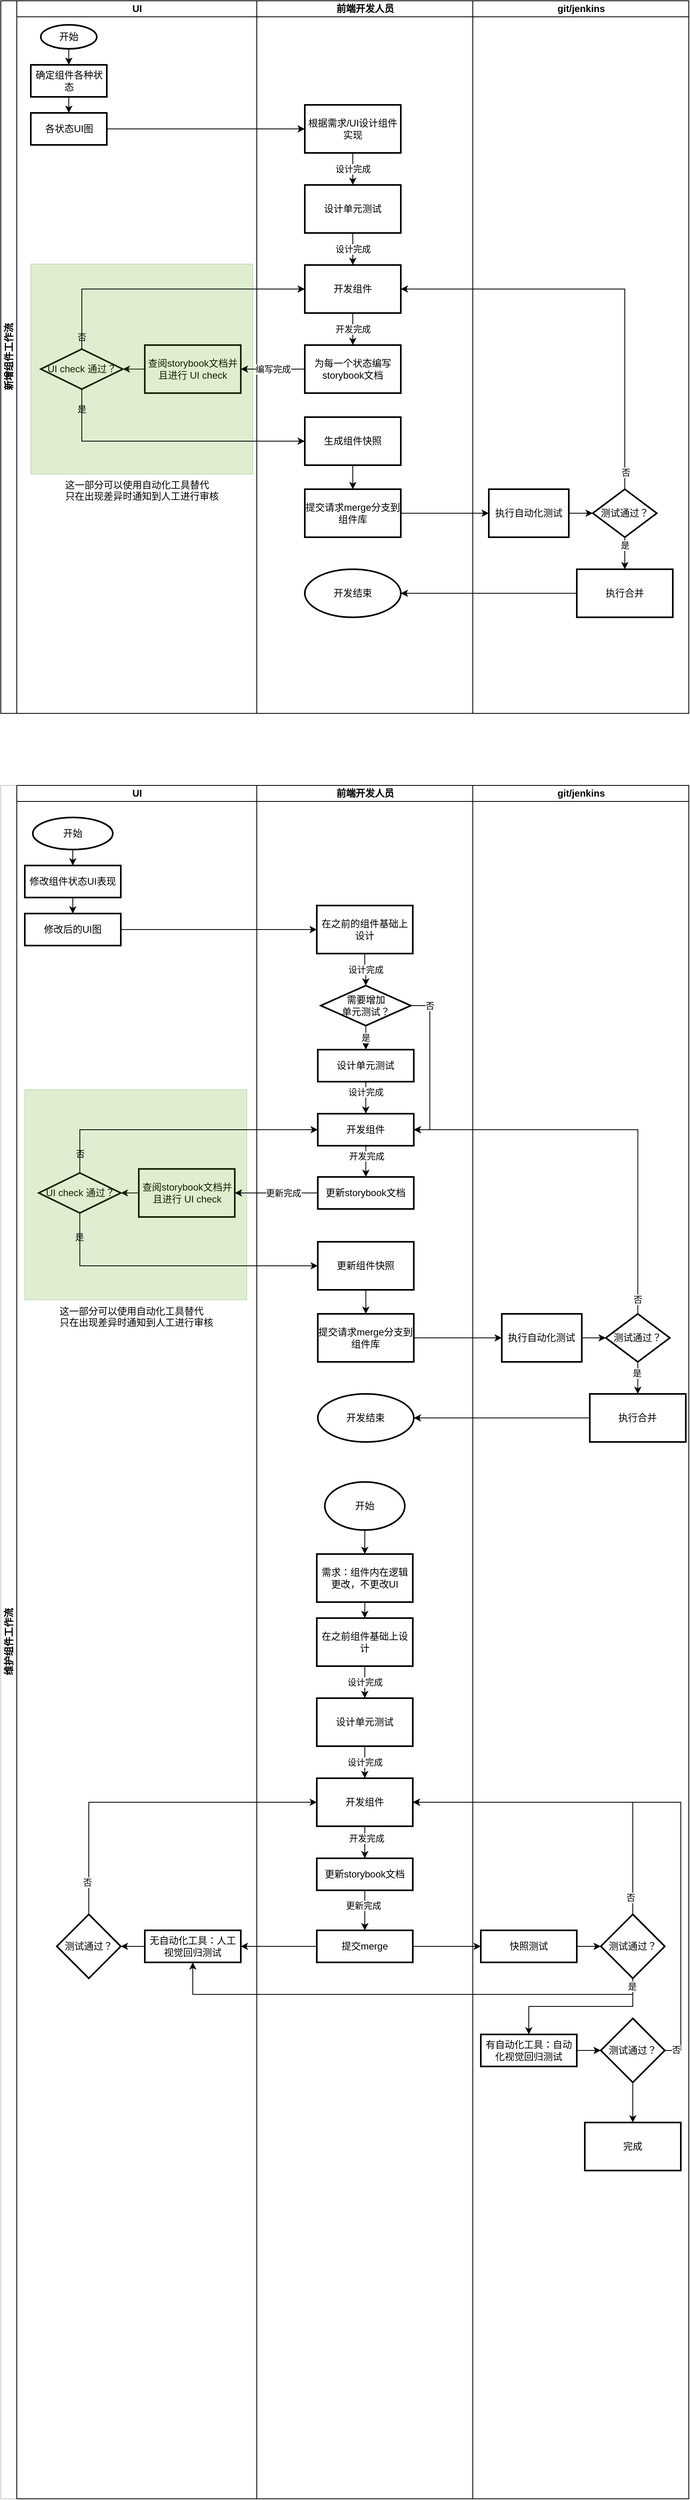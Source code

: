 <mxfile version="14.6.13" type="github">
  <diagram id="woz8dMOTYJz0N2fzD2KW" name="第 1 页">
    <mxGraphModel dx="946" dy="687" grid="1" gridSize="10" guides="1" tooltips="1" connect="1" arrows="1" fold="1" page="1" pageScale="1" pageWidth="827" pageHeight="1169" math="0" shadow="0">
      <root>
        <mxCell id="0" />
        <mxCell id="1" parent="0" />
        <mxCell id="6O_vJJvQQB8HP3GHxdnw-1" value="新增组件工作流" style="swimlane;html=1;childLayout=stackLayout;resizeParent=1;resizeParentMax=0;startSize=20;horizontal=0;horizontalStack=1;movable=0;resizable=0;rotatable=0;deletable=0;editable=0;connectable=0;" parent="1" vertex="1">
          <mxGeometry x="40" y="50" width="860" height="890" as="geometry" />
        </mxCell>
        <mxCell id="6O_vJJvQQB8HP3GHxdnw-3" value="UI" style="swimlane;html=1;startSize=20;movable=0;resizable=0;rotatable=0;deletable=0;editable=0;connectable=0;" parent="6O_vJJvQQB8HP3GHxdnw-1" vertex="1">
          <mxGeometry x="20" width="300" height="890" as="geometry" />
        </mxCell>
        <mxCell id="6O_vJJvQQB8HP3GHxdnw-7" value="开始" style="strokeWidth=2;html=1;shape=mxgraph.flowchart.start_1;whiteSpace=wrap;movable=0;resizable=0;rotatable=0;deletable=0;editable=0;connectable=0;" parent="6O_vJJvQQB8HP3GHxdnw-3" vertex="1">
          <mxGeometry x="30" y="30" width="70" height="30" as="geometry" />
        </mxCell>
        <mxCell id="6O_vJJvQQB8HP3GHxdnw-8" value="确定组件各种状态" style="whiteSpace=wrap;html=1;strokeWidth=2;movable=0;resizable=0;rotatable=0;deletable=0;editable=0;connectable=0;" parent="6O_vJJvQQB8HP3GHxdnw-3" vertex="1">
          <mxGeometry x="17.5" y="80" width="95" height="40" as="geometry" />
        </mxCell>
        <mxCell id="6O_vJJvQQB8HP3GHxdnw-9" value="" style="edgeStyle=orthogonalEdgeStyle;rounded=0;orthogonalLoop=1;jettySize=auto;html=1;movable=0;resizable=0;rotatable=0;deletable=0;editable=0;connectable=0;" parent="6O_vJJvQQB8HP3GHxdnw-3" source="6O_vJJvQQB8HP3GHxdnw-7" target="6O_vJJvQQB8HP3GHxdnw-8" edge="1">
          <mxGeometry relative="1" as="geometry" />
        </mxCell>
        <mxCell id="6O_vJJvQQB8HP3GHxdnw-10" value="各状态UI图" style="whiteSpace=wrap;html=1;strokeWidth=2;movable=0;resizable=0;rotatable=0;deletable=0;editable=0;connectable=0;" parent="6O_vJJvQQB8HP3GHxdnw-3" vertex="1">
          <mxGeometry x="17.5" y="140" width="95" height="40" as="geometry" />
        </mxCell>
        <mxCell id="6O_vJJvQQB8HP3GHxdnw-11" value="" style="edgeStyle=orthogonalEdgeStyle;rounded=0;orthogonalLoop=1;jettySize=auto;html=1;movable=0;resizable=0;rotatable=0;deletable=0;editable=0;connectable=0;" parent="6O_vJJvQQB8HP3GHxdnw-3" source="6O_vJJvQQB8HP3GHxdnw-8" target="6O_vJJvQQB8HP3GHxdnw-10" edge="1">
          <mxGeometry relative="1" as="geometry" />
        </mxCell>
        <mxCell id="6O_vJJvQQB8HP3GHxdnw-22" value="查阅storybook文档并且进行 UI check" style="whiteSpace=wrap;html=1;strokeWidth=2;movable=0;resizable=0;rotatable=0;deletable=0;editable=0;connectable=0;" parent="6O_vJJvQQB8HP3GHxdnw-3" vertex="1">
          <mxGeometry x="160" y="430" width="120" height="60" as="geometry" />
        </mxCell>
        <mxCell id="6O_vJJvQQB8HP3GHxdnw-26" value="UI check 通过？" style="rhombus;whiteSpace=wrap;html=1;strokeWidth=2;movable=0;resizable=0;rotatable=0;deletable=0;editable=0;connectable=0;" parent="6O_vJJvQQB8HP3GHxdnw-3" vertex="1">
          <mxGeometry x="30" y="435" width="102.5" height="50" as="geometry" />
        </mxCell>
        <mxCell id="6O_vJJvQQB8HP3GHxdnw-27" value="" style="edgeStyle=orthogonalEdgeStyle;rounded=0;orthogonalLoop=1;jettySize=auto;html=1;movable=0;resizable=0;rotatable=0;deletable=0;editable=0;connectable=0;" parent="6O_vJJvQQB8HP3GHxdnw-3" source="6O_vJJvQQB8HP3GHxdnw-22" target="6O_vJJvQQB8HP3GHxdnw-26" edge="1">
          <mxGeometry relative="1" as="geometry" />
        </mxCell>
        <mxCell id="6O_vJJvQQB8HP3GHxdnw-57" value="&lt;div style=&quot;text-align: left&quot;&gt;&lt;span style=&quot;color: rgb(0 , 0 , 0)&quot;&gt;这一部分可以使用自动化工具替代&lt;/span&gt;&lt;/div&gt;&lt;font color=&quot;#000000&quot;&gt;&lt;div style=&quot;text-align: left&quot;&gt;&lt;span&gt;只在出现差异时通知到人工进行审核&lt;/span&gt;&lt;/div&gt;&lt;/font&gt;" style="verticalLabelPosition=bottom;verticalAlign=top;html=1;shape=mxgraph.basic.rect;fillColor2=none;strokeWidth=1;size=20;indent=5;strokeColor=#2D7600;fontColor=#ffffff;fillColor=#60a917;opacity=20;movable=0;resizable=0;rotatable=0;deletable=0;editable=0;connectable=0;" parent="6O_vJJvQQB8HP3GHxdnw-3" vertex="1">
          <mxGeometry x="17.5" y="328.75" width="277.5" height="262.5" as="geometry" />
        </mxCell>
        <mxCell id="6O_vJJvQQB8HP3GHxdnw-6" value="前端开发人员" style="swimlane;html=1;startSize=20;movable=0;resizable=0;rotatable=0;deletable=0;editable=0;connectable=0;" parent="6O_vJJvQQB8HP3GHxdnw-1" vertex="1">
          <mxGeometry x="320" width="270" height="890" as="geometry" />
        </mxCell>
        <mxCell id="6O_vJJvQQB8HP3GHxdnw-12" value="根据需求/UI设计组件实现" style="whiteSpace=wrap;html=1;strokeWidth=2;movable=0;resizable=0;rotatable=0;deletable=0;editable=0;connectable=0;" parent="6O_vJJvQQB8HP3GHxdnw-6" vertex="1">
          <mxGeometry x="60" y="130" width="120" height="60" as="geometry" />
        </mxCell>
        <mxCell id="6O_vJJvQQB8HP3GHxdnw-14" value="设计单元测试" style="whiteSpace=wrap;html=1;strokeWidth=2;movable=0;resizable=0;rotatable=0;deletable=0;editable=0;connectable=0;" parent="6O_vJJvQQB8HP3GHxdnw-6" vertex="1">
          <mxGeometry x="60" y="230" width="120" height="60" as="geometry" />
        </mxCell>
        <mxCell id="6O_vJJvQQB8HP3GHxdnw-15" value="设计完成" style="edgeStyle=orthogonalEdgeStyle;rounded=0;orthogonalLoop=1;jettySize=auto;html=1;movable=0;resizable=0;rotatable=0;deletable=0;editable=0;connectable=0;" parent="6O_vJJvQQB8HP3GHxdnw-6" source="6O_vJJvQQB8HP3GHxdnw-12" target="6O_vJJvQQB8HP3GHxdnw-14" edge="1">
          <mxGeometry relative="1" as="geometry" />
        </mxCell>
        <mxCell id="6O_vJJvQQB8HP3GHxdnw-16" value="开发组件" style="whiteSpace=wrap;html=1;strokeWidth=2;movable=0;resizable=0;rotatable=0;deletable=0;editable=0;connectable=0;" parent="6O_vJJvQQB8HP3GHxdnw-6" vertex="1">
          <mxGeometry x="60" y="330" width="120" height="60" as="geometry" />
        </mxCell>
        <mxCell id="6O_vJJvQQB8HP3GHxdnw-17" value="设计完成" style="edgeStyle=orthogonalEdgeStyle;rounded=0;orthogonalLoop=1;jettySize=auto;html=1;movable=0;resizable=0;rotatable=0;deletable=0;editable=0;connectable=0;" parent="6O_vJJvQQB8HP3GHxdnw-6" source="6O_vJJvQQB8HP3GHxdnw-14" target="6O_vJJvQQB8HP3GHxdnw-16" edge="1">
          <mxGeometry relative="1" as="geometry" />
        </mxCell>
        <mxCell id="6O_vJJvQQB8HP3GHxdnw-18" value="为每一个状态编写storybook文档" style="whiteSpace=wrap;html=1;strokeWidth=2;movable=0;resizable=0;rotatable=0;deletable=0;editable=0;connectable=0;" parent="6O_vJJvQQB8HP3GHxdnw-6" vertex="1">
          <mxGeometry x="60" y="430" width="120" height="60" as="geometry" />
        </mxCell>
        <mxCell id="6O_vJJvQQB8HP3GHxdnw-19" value="开发完成" style="edgeStyle=orthogonalEdgeStyle;rounded=0;orthogonalLoop=1;jettySize=auto;html=1;movable=0;resizable=0;rotatable=0;deletable=0;editable=0;connectable=0;" parent="6O_vJJvQQB8HP3GHxdnw-6" source="6O_vJJvQQB8HP3GHxdnw-16" target="6O_vJJvQQB8HP3GHxdnw-18" edge="1">
          <mxGeometry relative="1" as="geometry" />
        </mxCell>
        <mxCell id="6O_vJJvQQB8HP3GHxdnw-30" value="生成组件快照" style="whiteSpace=wrap;html=1;strokeWidth=2;movable=0;resizable=0;rotatable=0;deletable=0;editable=0;connectable=0;" parent="6O_vJJvQQB8HP3GHxdnw-6" vertex="1">
          <mxGeometry x="60" y="520" width="120" height="60" as="geometry" />
        </mxCell>
        <mxCell id="6O_vJJvQQB8HP3GHxdnw-33" value="提交请求merge分支到组件库" style="whiteSpace=wrap;html=1;strokeWidth=2;movable=0;resizable=0;rotatable=0;deletable=0;editable=0;connectable=0;" parent="6O_vJJvQQB8HP3GHxdnw-6" vertex="1">
          <mxGeometry x="60" y="610" width="120" height="60" as="geometry" />
        </mxCell>
        <mxCell id="6O_vJJvQQB8HP3GHxdnw-34" value="" style="edgeStyle=orthogonalEdgeStyle;rounded=0;orthogonalLoop=1;jettySize=auto;html=1;movable=0;resizable=0;rotatable=0;deletable=0;editable=0;connectable=0;" parent="6O_vJJvQQB8HP3GHxdnw-6" source="6O_vJJvQQB8HP3GHxdnw-30" target="6O_vJJvQQB8HP3GHxdnw-33" edge="1">
          <mxGeometry relative="1" as="geometry" />
        </mxCell>
        <mxCell id="6O_vJJvQQB8HP3GHxdnw-54" value="开发结束" style="ellipse;whiteSpace=wrap;html=1;strokeWidth=2;movable=0;resizable=0;rotatable=0;deletable=0;editable=0;connectable=0;" parent="6O_vJJvQQB8HP3GHxdnw-6" vertex="1">
          <mxGeometry x="60" y="710" width="120" height="60" as="geometry" />
        </mxCell>
        <mxCell id="6O_vJJvQQB8HP3GHxdnw-35" value="git/jenkins" style="swimlane;html=1;startSize=20;movable=0;resizable=0;rotatable=0;deletable=0;editable=0;connectable=0;" parent="6O_vJJvQQB8HP3GHxdnw-1" vertex="1">
          <mxGeometry x="590" width="270" height="890" as="geometry" />
        </mxCell>
        <mxCell id="6O_vJJvQQB8HP3GHxdnw-46" value="执行自动化测试" style="whiteSpace=wrap;html=1;strokeWidth=2;movable=0;resizable=0;rotatable=0;deletable=0;editable=0;connectable=0;" parent="6O_vJJvQQB8HP3GHxdnw-35" vertex="1">
          <mxGeometry x="20" y="610" width="100" height="60" as="geometry" />
        </mxCell>
        <mxCell id="6O_vJJvQQB8HP3GHxdnw-48" value="测试通过？" style="rhombus;whiteSpace=wrap;html=1;strokeWidth=2;movable=0;resizable=0;rotatable=0;deletable=0;editable=0;connectable=0;" parent="6O_vJJvQQB8HP3GHxdnw-35" vertex="1">
          <mxGeometry x="150" y="610" width="80" height="60" as="geometry" />
        </mxCell>
        <mxCell id="6O_vJJvQQB8HP3GHxdnw-49" value="" style="edgeStyle=orthogonalEdgeStyle;rounded=0;orthogonalLoop=1;jettySize=auto;html=1;movable=0;resizable=0;rotatable=0;deletable=0;editable=0;connectable=0;" parent="6O_vJJvQQB8HP3GHxdnw-35" source="6O_vJJvQQB8HP3GHxdnw-46" target="6O_vJJvQQB8HP3GHxdnw-48" edge="1">
          <mxGeometry relative="1" as="geometry" />
        </mxCell>
        <mxCell id="6O_vJJvQQB8HP3GHxdnw-52" value="执行合并" style="whiteSpace=wrap;html=1;strokeWidth=2;movable=0;resizable=0;rotatable=0;deletable=0;editable=0;connectable=0;" parent="6O_vJJvQQB8HP3GHxdnw-35" vertex="1">
          <mxGeometry x="130" y="710" width="120" height="60" as="geometry" />
        </mxCell>
        <mxCell id="6O_vJJvQQB8HP3GHxdnw-53" value="是" style="edgeStyle=orthogonalEdgeStyle;rounded=0;orthogonalLoop=1;jettySize=auto;html=1;movable=0;resizable=0;rotatable=0;deletable=0;editable=0;connectable=0;" parent="6O_vJJvQQB8HP3GHxdnw-35" source="6O_vJJvQQB8HP3GHxdnw-48" target="6O_vJJvQQB8HP3GHxdnw-52" edge="1">
          <mxGeometry x="-0.5" relative="1" as="geometry">
            <mxPoint as="offset" />
          </mxGeometry>
        </mxCell>
        <mxCell id="6O_vJJvQQB8HP3GHxdnw-13" value="" style="edgeStyle=orthogonalEdgeStyle;rounded=0;orthogonalLoop=1;jettySize=auto;html=1;movable=0;resizable=0;rotatable=0;deletable=0;editable=0;connectable=0;" parent="6O_vJJvQQB8HP3GHxdnw-1" source="6O_vJJvQQB8HP3GHxdnw-10" target="6O_vJJvQQB8HP3GHxdnw-12" edge="1">
          <mxGeometry relative="1" as="geometry" />
        </mxCell>
        <mxCell id="6O_vJJvQQB8HP3GHxdnw-23" value="编写完成" style="edgeStyle=orthogonalEdgeStyle;rounded=0;orthogonalLoop=1;jettySize=auto;html=1;movable=0;resizable=0;rotatable=0;deletable=0;editable=0;connectable=0;" parent="6O_vJJvQQB8HP3GHxdnw-1" source="6O_vJJvQQB8HP3GHxdnw-18" target="6O_vJJvQQB8HP3GHxdnw-22" edge="1">
          <mxGeometry relative="1" as="geometry" />
        </mxCell>
        <mxCell id="6O_vJJvQQB8HP3GHxdnw-28" value="否" style="edgeStyle=orthogonalEdgeStyle;rounded=0;orthogonalLoop=1;jettySize=auto;html=1;exitX=0.5;exitY=0;exitDx=0;exitDy=0;entryX=0;entryY=0.5;entryDx=0;entryDy=0;movable=0;resizable=0;rotatable=0;deletable=0;editable=0;connectable=0;labelBackgroundColor=none;" parent="6O_vJJvQQB8HP3GHxdnw-1" source="6O_vJJvQQB8HP3GHxdnw-26" target="6O_vJJvQQB8HP3GHxdnw-16" edge="1">
          <mxGeometry x="-0.915" relative="1" as="geometry">
            <mxPoint as="offset" />
          </mxGeometry>
        </mxCell>
        <mxCell id="6O_vJJvQQB8HP3GHxdnw-31" value="是" style="edgeStyle=orthogonalEdgeStyle;rounded=0;orthogonalLoop=1;jettySize=auto;html=1;entryX=0;entryY=0.5;entryDx=0;entryDy=0;movable=0;resizable=0;rotatable=0;deletable=0;editable=0;connectable=0;labelBackgroundColor=none;" parent="6O_vJJvQQB8HP3GHxdnw-1" source="6O_vJJvQQB8HP3GHxdnw-26" target="6O_vJJvQQB8HP3GHxdnw-30" edge="1">
          <mxGeometry x="-0.854" relative="1" as="geometry">
            <Array as="points">
              <mxPoint x="101" y="550" />
            </Array>
            <mxPoint as="offset" />
          </mxGeometry>
        </mxCell>
        <mxCell id="6O_vJJvQQB8HP3GHxdnw-47" value="" style="edgeStyle=orthogonalEdgeStyle;rounded=0;orthogonalLoop=1;jettySize=auto;html=1;movable=0;resizable=0;rotatable=0;deletable=0;editable=0;connectable=0;" parent="6O_vJJvQQB8HP3GHxdnw-1" source="6O_vJJvQQB8HP3GHxdnw-33" target="6O_vJJvQQB8HP3GHxdnw-46" edge="1">
          <mxGeometry relative="1" as="geometry" />
        </mxCell>
        <mxCell id="6O_vJJvQQB8HP3GHxdnw-50" style="edgeStyle=orthogonalEdgeStyle;rounded=0;orthogonalLoop=1;jettySize=auto;html=1;exitX=0.5;exitY=0;exitDx=0;exitDy=0;entryX=1;entryY=0.5;entryDx=0;entryDy=0;movable=0;resizable=0;rotatable=0;deletable=0;editable=0;connectable=0;" parent="6O_vJJvQQB8HP3GHxdnw-1" source="6O_vJJvQQB8HP3GHxdnw-48" target="6O_vJJvQQB8HP3GHxdnw-16" edge="1">
          <mxGeometry relative="1" as="geometry" />
        </mxCell>
        <mxCell id="RFMTxl0FSyGNoTt_sHQ5-92" value="否" style="edgeLabel;html=1;align=center;verticalAlign=middle;resizable=0;points=[];movable=0;rotatable=0;deletable=0;editable=0;connectable=0;" vertex="1" connectable="0" parent="6O_vJJvQQB8HP3GHxdnw-50">
          <mxGeometry x="-0.921" y="-1" relative="1" as="geometry">
            <mxPoint as="offset" />
          </mxGeometry>
        </mxCell>
        <mxCell id="6O_vJJvQQB8HP3GHxdnw-55" value="" style="edgeStyle=orthogonalEdgeStyle;rounded=0;orthogonalLoop=1;jettySize=auto;html=1;movable=0;resizable=0;rotatable=0;deletable=0;editable=0;connectable=0;" parent="6O_vJJvQQB8HP3GHxdnw-1" source="6O_vJJvQQB8HP3GHxdnw-52" target="6O_vJJvQQB8HP3GHxdnw-54" edge="1">
          <mxGeometry relative="1" as="geometry" />
        </mxCell>
        <mxCell id="RFMTxl0FSyGNoTt_sHQ5-1" value="维护组件工作流" style="swimlane;html=1;childLayout=stackLayout;resizeParent=1;resizeParentMax=0;startSize=20;horizontal=0;horizontalStack=1;fillColor=#ffffff;gradientColor=none;opacity=20;" vertex="1" parent="1">
          <mxGeometry x="40" y="1030" width="860" height="2140" as="geometry" />
        </mxCell>
        <mxCell id="RFMTxl0FSyGNoTt_sHQ5-142" style="edgeStyle=orthogonalEdgeStyle;rounded=0;orthogonalLoop=1;jettySize=auto;html=1;exitX=0.5;exitY=1;exitDx=0;exitDy=0;entryX=0.5;entryY=1;entryDx=0;entryDy=0;labelBackgroundColor=#ffffff;" edge="1" parent="RFMTxl0FSyGNoTt_sHQ5-1" source="RFMTxl0FSyGNoTt_sHQ5-119" target="RFMTxl0FSyGNoTt_sHQ5-110">
          <mxGeometry relative="1" as="geometry" />
        </mxCell>
        <mxCell id="RFMTxl0FSyGNoTt_sHQ5-2" value="UI" style="swimlane;html=1;startSize=20;" vertex="1" parent="RFMTxl0FSyGNoTt_sHQ5-1">
          <mxGeometry x="20" width="300" height="2140" as="geometry" />
        </mxCell>
        <mxCell id="RFMTxl0FSyGNoTt_sHQ5-5" value="开始" style="strokeWidth=2;html=1;shape=mxgraph.flowchart.start_1;whiteSpace=wrap;fillColor=#ffffff;gradientColor=none;" vertex="1" parent="RFMTxl0FSyGNoTt_sHQ5-2">
          <mxGeometry x="20" y="40" width="100" height="40" as="geometry" />
        </mxCell>
        <mxCell id="RFMTxl0FSyGNoTt_sHQ5-6" value="修改组件状态UI表现" style="whiteSpace=wrap;html=1;strokeWidth=2;" vertex="1" parent="RFMTxl0FSyGNoTt_sHQ5-2">
          <mxGeometry x="10" y="100" width="120" height="40" as="geometry" />
        </mxCell>
        <mxCell id="RFMTxl0FSyGNoTt_sHQ5-7" value="" style="edgeStyle=orthogonalEdgeStyle;rounded=0;orthogonalLoop=1;jettySize=auto;html=1;" edge="1" parent="RFMTxl0FSyGNoTt_sHQ5-2" source="RFMTxl0FSyGNoTt_sHQ5-5" target="RFMTxl0FSyGNoTt_sHQ5-6">
          <mxGeometry relative="1" as="geometry" />
        </mxCell>
        <mxCell id="RFMTxl0FSyGNoTt_sHQ5-8" value="修改后的UI图" style="whiteSpace=wrap;html=1;strokeWidth=2;" vertex="1" parent="RFMTxl0FSyGNoTt_sHQ5-2">
          <mxGeometry x="10" y="160" width="120" height="40" as="geometry" />
        </mxCell>
        <mxCell id="RFMTxl0FSyGNoTt_sHQ5-9" value="" style="edgeStyle=orthogonalEdgeStyle;rounded=0;orthogonalLoop=1;jettySize=auto;html=1;" edge="1" parent="RFMTxl0FSyGNoTt_sHQ5-2" source="RFMTxl0FSyGNoTt_sHQ5-6" target="RFMTxl0FSyGNoTt_sHQ5-8">
          <mxGeometry relative="1" as="geometry" />
        </mxCell>
        <mxCell id="RFMTxl0FSyGNoTt_sHQ5-63" value="查阅storybook文档并且进行 UI check" style="whiteSpace=wrap;html=1;strokeWidth=2;movable=1;resizable=1;rotatable=1;deletable=1;editable=1;connectable=1;" vertex="1" parent="RFMTxl0FSyGNoTt_sHQ5-2">
          <mxGeometry x="152.5" y="479" width="120" height="60" as="geometry" />
        </mxCell>
        <mxCell id="RFMTxl0FSyGNoTt_sHQ5-64" value="UI check 通过？" style="rhombus;whiteSpace=wrap;html=1;strokeWidth=2;movable=1;resizable=1;rotatable=1;deletable=1;editable=1;connectable=1;" vertex="1" parent="RFMTxl0FSyGNoTt_sHQ5-2">
          <mxGeometry x="27.5" y="484" width="102.5" height="50" as="geometry" />
        </mxCell>
        <mxCell id="RFMTxl0FSyGNoTt_sHQ5-65" value="" style="edgeStyle=orthogonalEdgeStyle;rounded=0;orthogonalLoop=1;jettySize=auto;html=1;movable=1;resizable=1;rotatable=1;deletable=1;editable=1;connectable=1;" edge="1" parent="RFMTxl0FSyGNoTt_sHQ5-2" source="RFMTxl0FSyGNoTt_sHQ5-63" target="RFMTxl0FSyGNoTt_sHQ5-64">
          <mxGeometry relative="1" as="geometry" />
        </mxCell>
        <mxCell id="RFMTxl0FSyGNoTt_sHQ5-66" value="&lt;div style=&quot;text-align: left&quot;&gt;&lt;span style=&quot;color: rgb(0 , 0 , 0)&quot;&gt;这一部分可以使用自动化工具替代&lt;/span&gt;&lt;/div&gt;&lt;font color=&quot;#000000&quot;&gt;&lt;div style=&quot;text-align: left&quot;&gt;&lt;span&gt;只在出现差异时通知到人工进行审核&lt;/span&gt;&lt;/div&gt;&lt;/font&gt;" style="verticalLabelPosition=bottom;verticalAlign=top;html=1;shape=mxgraph.basic.rect;fillColor2=none;strokeWidth=1;size=20;indent=5;strokeColor=#2D7600;fontColor=#ffffff;fillColor=#60a917;opacity=20;movable=1;resizable=1;rotatable=1;deletable=1;editable=1;connectable=1;" vertex="1" parent="RFMTxl0FSyGNoTt_sHQ5-2">
          <mxGeometry x="10" y="380" width="277.5" height="262.5" as="geometry" />
        </mxCell>
        <mxCell id="RFMTxl0FSyGNoTt_sHQ5-110" value="无自动化工具：人工视觉回归测试" style="whiteSpace=wrap;html=1;strokeWidth=2;labelBackgroundColor=#ffffff;" vertex="1" parent="RFMTxl0FSyGNoTt_sHQ5-2">
          <mxGeometry x="160" y="1430" width="120" height="40" as="geometry" />
        </mxCell>
        <mxCell id="RFMTxl0FSyGNoTt_sHQ5-114" value="测试通过？" style="rhombus;whiteSpace=wrap;html=1;strokeWidth=2;labelBackgroundColor=#ffffff;" vertex="1" parent="RFMTxl0FSyGNoTt_sHQ5-2">
          <mxGeometry x="50" y="1410" width="80" height="80" as="geometry" />
        </mxCell>
        <mxCell id="RFMTxl0FSyGNoTt_sHQ5-115" value="" style="edgeStyle=orthogonalEdgeStyle;rounded=0;orthogonalLoop=1;jettySize=auto;html=1;labelBackgroundColor=#ffffff;" edge="1" parent="RFMTxl0FSyGNoTt_sHQ5-2" source="RFMTxl0FSyGNoTt_sHQ5-110" target="RFMTxl0FSyGNoTt_sHQ5-114">
          <mxGeometry relative="1" as="geometry" />
        </mxCell>
        <mxCell id="RFMTxl0FSyGNoTt_sHQ5-3" value="前端开发人员" style="swimlane;html=1;startSize=20;" vertex="1" parent="RFMTxl0FSyGNoTt_sHQ5-1">
          <mxGeometry x="320" width="270" height="2140" as="geometry" />
        </mxCell>
        <mxCell id="RFMTxl0FSyGNoTt_sHQ5-10" value="在之前的组件基础上设计" style="whiteSpace=wrap;html=1;strokeWidth=2;" vertex="1" parent="RFMTxl0FSyGNoTt_sHQ5-3">
          <mxGeometry x="75" y="150" width="120" height="60" as="geometry" />
        </mxCell>
        <mxCell id="RFMTxl0FSyGNoTt_sHQ5-21" value="否" style="edgeStyle=orthogonalEdgeStyle;rounded=0;orthogonalLoop=1;jettySize=auto;html=1;exitX=1;exitY=0.5;exitDx=0;exitDy=0;entryX=1;entryY=0.5;entryDx=0;entryDy=0;" edge="1" parent="RFMTxl0FSyGNoTt_sHQ5-3" source="RFMTxl0FSyGNoTt_sHQ5-14" target="RFMTxl0FSyGNoTt_sHQ5-18">
          <mxGeometry x="-0.761" relative="1" as="geometry">
            <mxPoint as="offset" />
          </mxGeometry>
        </mxCell>
        <mxCell id="RFMTxl0FSyGNoTt_sHQ5-14" value="需要增加&lt;br&gt;单元测试？" style="rhombus;whiteSpace=wrap;html=1;strokeWidth=2;" vertex="1" parent="RFMTxl0FSyGNoTt_sHQ5-3">
          <mxGeometry x="80" y="250" width="112.5" height="50" as="geometry" />
        </mxCell>
        <mxCell id="RFMTxl0FSyGNoTt_sHQ5-15" value="设计完成" style="edgeStyle=orthogonalEdgeStyle;rounded=0;orthogonalLoop=1;jettySize=auto;html=1;" edge="1" parent="RFMTxl0FSyGNoTt_sHQ5-3" source="RFMTxl0FSyGNoTt_sHQ5-10" target="RFMTxl0FSyGNoTt_sHQ5-14">
          <mxGeometry relative="1" as="geometry" />
        </mxCell>
        <mxCell id="RFMTxl0FSyGNoTt_sHQ5-18" value="开发组件" style="whiteSpace=wrap;html=1;strokeWidth=2;" vertex="1" parent="RFMTxl0FSyGNoTt_sHQ5-3">
          <mxGeometry x="76.25" y="410" width="120" height="40" as="geometry" />
        </mxCell>
        <mxCell id="RFMTxl0FSyGNoTt_sHQ5-16" value="设计单元测试" style="whiteSpace=wrap;html=1;strokeWidth=2;" vertex="1" parent="RFMTxl0FSyGNoTt_sHQ5-3">
          <mxGeometry x="76.25" y="330" width="120" height="40" as="geometry" />
        </mxCell>
        <mxCell id="RFMTxl0FSyGNoTt_sHQ5-17" value="是" style="edgeStyle=orthogonalEdgeStyle;rounded=0;orthogonalLoop=1;jettySize=auto;html=1;" edge="1" parent="RFMTxl0FSyGNoTt_sHQ5-3" source="RFMTxl0FSyGNoTt_sHQ5-14" target="RFMTxl0FSyGNoTt_sHQ5-16">
          <mxGeometry relative="1" as="geometry" />
        </mxCell>
        <mxCell id="RFMTxl0FSyGNoTt_sHQ5-19" value="" style="edgeStyle=orthogonalEdgeStyle;rounded=0;orthogonalLoop=1;jettySize=auto;html=1;" edge="1" parent="RFMTxl0FSyGNoTt_sHQ5-3" source="RFMTxl0FSyGNoTt_sHQ5-16" target="RFMTxl0FSyGNoTt_sHQ5-18">
          <mxGeometry relative="1" as="geometry" />
        </mxCell>
        <mxCell id="RFMTxl0FSyGNoTt_sHQ5-26" value="设计完成" style="edgeLabel;html=1;align=center;verticalAlign=middle;resizable=0;points=[];" vertex="1" connectable="0" parent="RFMTxl0FSyGNoTt_sHQ5-19">
          <mxGeometry x="-0.35" y="-1" relative="1" as="geometry">
            <mxPoint as="offset" />
          </mxGeometry>
        </mxCell>
        <mxCell id="RFMTxl0FSyGNoTt_sHQ5-24" value="更新storybook文档" style="whiteSpace=wrap;html=1;strokeWidth=2;" vertex="1" parent="RFMTxl0FSyGNoTt_sHQ5-3">
          <mxGeometry x="76.25" y="489" width="120" height="40" as="geometry" />
        </mxCell>
        <mxCell id="RFMTxl0FSyGNoTt_sHQ5-25" value="" style="edgeStyle=orthogonalEdgeStyle;rounded=0;orthogonalLoop=1;jettySize=auto;html=1;" edge="1" parent="RFMTxl0FSyGNoTt_sHQ5-3" source="RFMTxl0FSyGNoTt_sHQ5-18" target="RFMTxl0FSyGNoTt_sHQ5-24">
          <mxGeometry relative="1" as="geometry" />
        </mxCell>
        <mxCell id="RFMTxl0FSyGNoTt_sHQ5-27" value="开发完成" style="edgeLabel;html=1;align=center;verticalAlign=middle;resizable=0;points=[];" vertex="1" connectable="0" parent="RFMTxl0FSyGNoTt_sHQ5-25">
          <mxGeometry x="-0.378" relative="1" as="geometry">
            <mxPoint as="offset" />
          </mxGeometry>
        </mxCell>
        <mxCell id="RFMTxl0FSyGNoTt_sHQ5-74" value="更新组件快照" style="whiteSpace=wrap;html=1;strokeWidth=2;movable=1;resizable=1;rotatable=1;deletable=1;editable=1;connectable=1;" vertex="1" parent="RFMTxl0FSyGNoTt_sHQ5-3">
          <mxGeometry x="76.25" y="570" width="120" height="60" as="geometry" />
        </mxCell>
        <mxCell id="RFMTxl0FSyGNoTt_sHQ5-75" value="提交请求merge分支到组件库" style="whiteSpace=wrap;html=1;strokeWidth=2;movable=1;resizable=1;rotatable=1;deletable=1;editable=1;connectable=1;" vertex="1" parent="RFMTxl0FSyGNoTt_sHQ5-3">
          <mxGeometry x="76.25" y="660" width="120" height="60" as="geometry" />
        </mxCell>
        <mxCell id="RFMTxl0FSyGNoTt_sHQ5-76" value="" style="edgeStyle=orthogonalEdgeStyle;rounded=0;orthogonalLoop=1;jettySize=auto;html=1;movable=1;resizable=1;rotatable=1;deletable=1;editable=1;connectable=1;" edge="1" parent="RFMTxl0FSyGNoTt_sHQ5-3" source="RFMTxl0FSyGNoTt_sHQ5-74" target="RFMTxl0FSyGNoTt_sHQ5-75">
          <mxGeometry relative="1" as="geometry" />
        </mxCell>
        <mxCell id="RFMTxl0FSyGNoTt_sHQ5-77" value="开发结束" style="ellipse;whiteSpace=wrap;html=1;strokeWidth=2;movable=1;resizable=1;rotatable=1;deletable=1;editable=1;connectable=1;" vertex="1" parent="RFMTxl0FSyGNoTt_sHQ5-3">
          <mxGeometry x="76.25" y="760" width="120" height="60" as="geometry" />
        </mxCell>
        <mxCell id="RFMTxl0FSyGNoTt_sHQ5-78" value="执行自动化测试" style="whiteSpace=wrap;html=1;strokeWidth=2;movable=1;resizable=1;rotatable=1;deletable=1;editable=1;connectable=1;" vertex="1" parent="RFMTxl0FSyGNoTt_sHQ5-3">
          <mxGeometry x="306.25" y="660" width="100" height="60" as="geometry" />
        </mxCell>
        <mxCell id="RFMTxl0FSyGNoTt_sHQ5-89" style="edgeStyle=orthogonalEdgeStyle;rounded=0;orthogonalLoop=1;jettySize=auto;html=1;exitX=0.5;exitY=0;exitDx=0;exitDy=0;entryX=1;entryY=0.5;entryDx=0;entryDy=0;" edge="1" parent="RFMTxl0FSyGNoTt_sHQ5-3" source="RFMTxl0FSyGNoTt_sHQ5-79" target="RFMTxl0FSyGNoTt_sHQ5-18">
          <mxGeometry relative="1" as="geometry" />
        </mxCell>
        <mxCell id="RFMTxl0FSyGNoTt_sHQ5-90" value="否" style="edgeLabel;html=1;align=center;verticalAlign=middle;resizable=0;points=[];" vertex="1" connectable="0" parent="RFMTxl0FSyGNoTt_sHQ5-89">
          <mxGeometry x="-0.929" y="1" relative="1" as="geometry">
            <mxPoint as="offset" />
          </mxGeometry>
        </mxCell>
        <mxCell id="RFMTxl0FSyGNoTt_sHQ5-79" value="测试通过？" style="rhombus;whiteSpace=wrap;html=1;strokeWidth=2;movable=1;resizable=1;rotatable=1;deletable=1;editable=1;connectable=1;" vertex="1" parent="RFMTxl0FSyGNoTt_sHQ5-3">
          <mxGeometry x="436.25" y="660" width="80" height="60" as="geometry" />
        </mxCell>
        <mxCell id="RFMTxl0FSyGNoTt_sHQ5-80" value="" style="edgeStyle=orthogonalEdgeStyle;rounded=0;orthogonalLoop=1;jettySize=auto;html=1;movable=1;resizable=1;rotatable=1;deletable=1;editable=1;connectable=1;" edge="1" parent="RFMTxl0FSyGNoTt_sHQ5-3" source="RFMTxl0FSyGNoTt_sHQ5-78" target="RFMTxl0FSyGNoTt_sHQ5-79">
          <mxGeometry relative="1" as="geometry" />
        </mxCell>
        <mxCell id="RFMTxl0FSyGNoTt_sHQ5-81" value="执行合并" style="whiteSpace=wrap;html=1;strokeWidth=2;movable=1;resizable=1;rotatable=1;deletable=1;editable=1;connectable=1;" vertex="1" parent="RFMTxl0FSyGNoTt_sHQ5-3">
          <mxGeometry x="416.25" y="760" width="120" height="60" as="geometry" />
        </mxCell>
        <mxCell id="RFMTxl0FSyGNoTt_sHQ5-82" value="" style="edgeStyle=orthogonalEdgeStyle;rounded=0;orthogonalLoop=1;jettySize=auto;html=1;movable=1;resizable=1;rotatable=1;deletable=1;editable=1;connectable=1;" edge="1" parent="RFMTxl0FSyGNoTt_sHQ5-3" source="RFMTxl0FSyGNoTt_sHQ5-79" target="RFMTxl0FSyGNoTt_sHQ5-81">
          <mxGeometry relative="1" as="geometry" />
        </mxCell>
        <mxCell id="RFMTxl0FSyGNoTt_sHQ5-88" value="是" style="edgeLabel;html=1;align=center;verticalAlign=middle;resizable=0;points=[];" vertex="1" connectable="0" parent="RFMTxl0FSyGNoTt_sHQ5-82">
          <mxGeometry x="-0.3" y="-2" relative="1" as="geometry">
            <mxPoint as="offset" />
          </mxGeometry>
        </mxCell>
        <mxCell id="RFMTxl0FSyGNoTt_sHQ5-84" value="" style="edgeStyle=orthogonalEdgeStyle;rounded=0;orthogonalLoop=1;jettySize=auto;html=1;movable=1;resizable=1;rotatable=1;deletable=1;editable=1;connectable=1;" edge="1" parent="RFMTxl0FSyGNoTt_sHQ5-3" source="RFMTxl0FSyGNoTt_sHQ5-75" target="RFMTxl0FSyGNoTt_sHQ5-78">
          <mxGeometry relative="1" as="geometry" />
        </mxCell>
        <mxCell id="RFMTxl0FSyGNoTt_sHQ5-85" value="" style="edgeStyle=orthogonalEdgeStyle;rounded=0;orthogonalLoop=1;jettySize=auto;html=1;movable=1;resizable=1;rotatable=1;deletable=1;editable=1;connectable=1;" edge="1" parent="RFMTxl0FSyGNoTt_sHQ5-3" source="RFMTxl0FSyGNoTt_sHQ5-81" target="RFMTxl0FSyGNoTt_sHQ5-77">
          <mxGeometry relative="1" as="geometry" />
        </mxCell>
        <mxCell id="RFMTxl0FSyGNoTt_sHQ5-98" value="开始" style="strokeWidth=2;html=1;shape=mxgraph.flowchart.start_1;whiteSpace=wrap;labelBackgroundColor=#ffffff;fillColor=#ffffff;gradientColor=none;" vertex="1" parent="RFMTxl0FSyGNoTt_sHQ5-3">
          <mxGeometry x="85" y="870" width="100" height="60" as="geometry" />
        </mxCell>
        <mxCell id="RFMTxl0FSyGNoTt_sHQ5-99" value="需求：组件内在逻辑更改，不更改UI" style="whiteSpace=wrap;html=1;strokeWidth=2;labelBackgroundColor=#ffffff;" vertex="1" parent="RFMTxl0FSyGNoTt_sHQ5-3">
          <mxGeometry x="75" y="960" width="120" height="60" as="geometry" />
        </mxCell>
        <mxCell id="RFMTxl0FSyGNoTt_sHQ5-100" value="" style="edgeStyle=orthogonalEdgeStyle;rounded=0;orthogonalLoop=1;jettySize=auto;html=1;labelBackgroundColor=none;" edge="1" parent="RFMTxl0FSyGNoTt_sHQ5-3" source="RFMTxl0FSyGNoTt_sHQ5-98" target="RFMTxl0FSyGNoTt_sHQ5-99">
          <mxGeometry relative="1" as="geometry" />
        </mxCell>
        <mxCell id="RFMTxl0FSyGNoTt_sHQ5-101" value="在之前组件基础上设计" style="whiteSpace=wrap;html=1;strokeWidth=2;labelBackgroundColor=#ffffff;" vertex="1" parent="RFMTxl0FSyGNoTt_sHQ5-3">
          <mxGeometry x="75" y="1040" width="120" height="60" as="geometry" />
        </mxCell>
        <mxCell id="RFMTxl0FSyGNoTt_sHQ5-102" value="" style="edgeStyle=orthogonalEdgeStyle;rounded=0;orthogonalLoop=1;jettySize=auto;html=1;labelBackgroundColor=none;" edge="1" parent="RFMTxl0FSyGNoTt_sHQ5-3" source="RFMTxl0FSyGNoTt_sHQ5-99" target="RFMTxl0FSyGNoTt_sHQ5-101">
          <mxGeometry relative="1" as="geometry" />
        </mxCell>
        <mxCell id="RFMTxl0FSyGNoTt_sHQ5-103" value="设计单元测试" style="whiteSpace=wrap;html=1;strokeWidth=2;labelBackgroundColor=#ffffff;" vertex="1" parent="RFMTxl0FSyGNoTt_sHQ5-3">
          <mxGeometry x="75" y="1140" width="120" height="60" as="geometry" />
        </mxCell>
        <mxCell id="RFMTxl0FSyGNoTt_sHQ5-104" value="设计完成" style="edgeStyle=orthogonalEdgeStyle;rounded=0;orthogonalLoop=1;jettySize=auto;html=1;labelBackgroundColor=#ffffff;" edge="1" parent="RFMTxl0FSyGNoTt_sHQ5-3" source="RFMTxl0FSyGNoTt_sHQ5-101" target="RFMTxl0FSyGNoTt_sHQ5-103">
          <mxGeometry relative="1" as="geometry" />
        </mxCell>
        <mxCell id="RFMTxl0FSyGNoTt_sHQ5-105" value="开发组件" style="whiteSpace=wrap;html=1;strokeWidth=2;labelBackgroundColor=#ffffff;" vertex="1" parent="RFMTxl0FSyGNoTt_sHQ5-3">
          <mxGeometry x="75" y="1240" width="120" height="60" as="geometry" />
        </mxCell>
        <mxCell id="RFMTxl0FSyGNoTt_sHQ5-106" value="设计完成" style="edgeStyle=orthogonalEdgeStyle;rounded=0;orthogonalLoop=1;jettySize=auto;html=1;labelBackgroundColor=#ffffff;" edge="1" parent="RFMTxl0FSyGNoTt_sHQ5-3" source="RFMTxl0FSyGNoTt_sHQ5-103" target="RFMTxl0FSyGNoTt_sHQ5-105">
          <mxGeometry relative="1" as="geometry" />
        </mxCell>
        <mxCell id="RFMTxl0FSyGNoTt_sHQ5-107" value="更新storybook文档" style="whiteSpace=wrap;html=1;strokeWidth=2;labelBackgroundColor=#ffffff;" vertex="1" parent="RFMTxl0FSyGNoTt_sHQ5-3">
          <mxGeometry x="75" y="1340" width="120" height="40" as="geometry" />
        </mxCell>
        <mxCell id="RFMTxl0FSyGNoTt_sHQ5-108" value="" style="edgeStyle=orthogonalEdgeStyle;rounded=0;orthogonalLoop=1;jettySize=auto;html=1;labelBackgroundColor=none;" edge="1" parent="RFMTxl0FSyGNoTt_sHQ5-3" source="RFMTxl0FSyGNoTt_sHQ5-105" target="RFMTxl0FSyGNoTt_sHQ5-107">
          <mxGeometry relative="1" as="geometry" />
        </mxCell>
        <mxCell id="RFMTxl0FSyGNoTt_sHQ5-109" value="开发完成" style="edgeLabel;html=1;align=center;verticalAlign=middle;resizable=0;points=[];" vertex="1" connectable="0" parent="RFMTxl0FSyGNoTt_sHQ5-108">
          <mxGeometry x="-0.25" y="2" relative="1" as="geometry">
            <mxPoint as="offset" />
          </mxGeometry>
        </mxCell>
        <mxCell id="RFMTxl0FSyGNoTt_sHQ5-136" value="提交merge" style="whiteSpace=wrap;html=1;strokeWidth=2;labelBackgroundColor=#ffffff;" vertex="1" parent="RFMTxl0FSyGNoTt_sHQ5-3">
          <mxGeometry x="75" y="1430" width="120" height="40" as="geometry" />
        </mxCell>
        <mxCell id="RFMTxl0FSyGNoTt_sHQ5-137" value="" style="edgeStyle=orthogonalEdgeStyle;rounded=0;orthogonalLoop=1;jettySize=auto;html=1;labelBackgroundColor=#ffffff;" edge="1" parent="RFMTxl0FSyGNoTt_sHQ5-3" source="RFMTxl0FSyGNoTt_sHQ5-107" target="RFMTxl0FSyGNoTt_sHQ5-136">
          <mxGeometry relative="1" as="geometry" />
        </mxCell>
        <mxCell id="RFMTxl0FSyGNoTt_sHQ5-138" value="更新完成" style="edgeLabel;html=1;align=center;verticalAlign=middle;resizable=0;points=[];" vertex="1" connectable="0" parent="RFMTxl0FSyGNoTt_sHQ5-137">
          <mxGeometry x="-0.24" y="-2" relative="1" as="geometry">
            <mxPoint as="offset" />
          </mxGeometry>
        </mxCell>
        <mxCell id="RFMTxl0FSyGNoTt_sHQ5-4" value="git/jenkins" style="swimlane;html=1;startSize=20;" vertex="1" parent="RFMTxl0FSyGNoTt_sHQ5-1">
          <mxGeometry x="590" width="270" height="2140" as="geometry" />
        </mxCell>
        <mxCell id="RFMTxl0FSyGNoTt_sHQ5-132" style="edgeStyle=orthogonalEdgeStyle;rounded=0;orthogonalLoop=1;jettySize=auto;html=1;exitX=0.5;exitY=1;exitDx=0;exitDy=0;entryX=0.5;entryY=0;entryDx=0;entryDy=0;labelBackgroundColor=#ffffff;" edge="1" parent="RFMTxl0FSyGNoTt_sHQ5-4" source="RFMTxl0FSyGNoTt_sHQ5-119" target="RFMTxl0FSyGNoTt_sHQ5-125">
          <mxGeometry relative="1" as="geometry" />
        </mxCell>
        <mxCell id="RFMTxl0FSyGNoTt_sHQ5-133" value="是" style="edgeLabel;html=1;align=center;verticalAlign=middle;resizable=0;points=[];" vertex="1" connectable="0" parent="RFMTxl0FSyGNoTt_sHQ5-132">
          <mxGeometry x="-0.9" y="-1" relative="1" as="geometry">
            <mxPoint as="offset" />
          </mxGeometry>
        </mxCell>
        <mxCell id="RFMTxl0FSyGNoTt_sHQ5-112" value="快照测试" style="whiteSpace=wrap;html=1;strokeWidth=2;labelBackgroundColor=#ffffff;" vertex="1" parent="RFMTxl0FSyGNoTt_sHQ5-4">
          <mxGeometry x="10" y="1430" width="120" height="40" as="geometry" />
        </mxCell>
        <mxCell id="RFMTxl0FSyGNoTt_sHQ5-119" value="测试通过？" style="rhombus;whiteSpace=wrap;html=1;strokeWidth=2;labelBackgroundColor=#ffffff;" vertex="1" parent="RFMTxl0FSyGNoTt_sHQ5-4">
          <mxGeometry x="160" y="1410" width="80" height="80" as="geometry" />
        </mxCell>
        <mxCell id="RFMTxl0FSyGNoTt_sHQ5-120" value="" style="edgeStyle=orthogonalEdgeStyle;rounded=0;orthogonalLoop=1;jettySize=auto;html=1;labelBackgroundColor=#ffffff;" edge="1" parent="RFMTxl0FSyGNoTt_sHQ5-4" source="RFMTxl0FSyGNoTt_sHQ5-112" target="RFMTxl0FSyGNoTt_sHQ5-119">
          <mxGeometry relative="1" as="geometry" />
        </mxCell>
        <mxCell id="RFMTxl0FSyGNoTt_sHQ5-125" value="有自动化工具：自动化视觉回归测试" style="whiteSpace=wrap;html=1;strokeWidth=2;labelBackgroundColor=#ffffff;" vertex="1" parent="RFMTxl0FSyGNoTt_sHQ5-4">
          <mxGeometry x="10" y="1560" width="120" height="40" as="geometry" />
        </mxCell>
        <mxCell id="RFMTxl0FSyGNoTt_sHQ5-128" value="测试通过？" style="rhombus;whiteSpace=wrap;html=1;strokeWidth=2;labelBackgroundColor=#ffffff;" vertex="1" parent="RFMTxl0FSyGNoTt_sHQ5-4">
          <mxGeometry x="160" y="1540" width="80" height="80" as="geometry" />
        </mxCell>
        <mxCell id="RFMTxl0FSyGNoTt_sHQ5-129" value="" style="edgeStyle=orthogonalEdgeStyle;rounded=0;orthogonalLoop=1;jettySize=auto;html=1;labelBackgroundColor=#ffffff;" edge="1" parent="RFMTxl0FSyGNoTt_sHQ5-4" source="RFMTxl0FSyGNoTt_sHQ5-125" target="RFMTxl0FSyGNoTt_sHQ5-128">
          <mxGeometry relative="1" as="geometry" />
        </mxCell>
        <mxCell id="RFMTxl0FSyGNoTt_sHQ5-134" value="完成" style="whiteSpace=wrap;html=1;strokeWidth=2;labelBackgroundColor=#ffffff;" vertex="1" parent="RFMTxl0FSyGNoTt_sHQ5-4">
          <mxGeometry x="140" y="1670" width="120" height="60" as="geometry" />
        </mxCell>
        <mxCell id="RFMTxl0FSyGNoTt_sHQ5-135" value="" style="edgeStyle=orthogonalEdgeStyle;rounded=0;orthogonalLoop=1;jettySize=auto;html=1;labelBackgroundColor=#ffffff;" edge="1" parent="RFMTxl0FSyGNoTt_sHQ5-4" source="RFMTxl0FSyGNoTt_sHQ5-128" target="RFMTxl0FSyGNoTt_sHQ5-134">
          <mxGeometry relative="1" as="geometry" />
        </mxCell>
        <mxCell id="RFMTxl0FSyGNoTt_sHQ5-11" value="" style="edgeStyle=orthogonalEdgeStyle;rounded=0;orthogonalLoop=1;jettySize=auto;html=1;" edge="1" parent="RFMTxl0FSyGNoTt_sHQ5-1" source="RFMTxl0FSyGNoTt_sHQ5-8" target="RFMTxl0FSyGNoTt_sHQ5-10">
          <mxGeometry relative="1" as="geometry" />
        </mxCell>
        <mxCell id="RFMTxl0FSyGNoTt_sHQ5-69" style="edgeStyle=orthogonalEdgeStyle;rounded=0;orthogonalLoop=1;jettySize=auto;html=1;exitX=0;exitY=0.5;exitDx=0;exitDy=0;" edge="1" parent="RFMTxl0FSyGNoTt_sHQ5-1" source="RFMTxl0FSyGNoTt_sHQ5-24" target="RFMTxl0FSyGNoTt_sHQ5-63">
          <mxGeometry relative="1" as="geometry">
            <mxPoint x="410" y="580" as="targetPoint" />
          </mxGeometry>
        </mxCell>
        <mxCell id="RFMTxl0FSyGNoTt_sHQ5-70" value="更新完成" style="edgeLabel;html=1;align=center;verticalAlign=middle;resizable=0;points=[];" vertex="1" connectable="0" parent="RFMTxl0FSyGNoTt_sHQ5-69">
          <mxGeometry x="-0.166" relative="1" as="geometry">
            <mxPoint as="offset" />
          </mxGeometry>
        </mxCell>
        <mxCell id="RFMTxl0FSyGNoTt_sHQ5-71" value="否" style="edgeStyle=orthogonalEdgeStyle;rounded=0;orthogonalLoop=1;jettySize=auto;html=1;exitX=0.5;exitY=0;exitDx=0;exitDy=0;entryX=0;entryY=0.5;entryDx=0;entryDy=0;labelBackgroundColor=none;" edge="1" parent="RFMTxl0FSyGNoTt_sHQ5-1" source="RFMTxl0FSyGNoTt_sHQ5-64" target="RFMTxl0FSyGNoTt_sHQ5-18">
          <mxGeometry x="-0.863" relative="1" as="geometry">
            <mxPoint as="offset" />
          </mxGeometry>
        </mxCell>
        <mxCell id="RFMTxl0FSyGNoTt_sHQ5-87" style="edgeStyle=orthogonalEdgeStyle;rounded=0;orthogonalLoop=1;jettySize=auto;html=1;exitX=0.5;exitY=1;exitDx=0;exitDy=0;entryX=0;entryY=0.5;entryDx=0;entryDy=0;" edge="1" parent="RFMTxl0FSyGNoTt_sHQ5-1" source="RFMTxl0FSyGNoTt_sHQ5-64" target="RFMTxl0FSyGNoTt_sHQ5-74">
          <mxGeometry relative="1" as="geometry" />
        </mxCell>
        <mxCell id="RFMTxl0FSyGNoTt_sHQ5-94" value="是" style="edgeLabel;html=1;align=center;verticalAlign=middle;resizable=0;points=[];labelBackgroundColor=none;" vertex="1" connectable="0" parent="RFMTxl0FSyGNoTt_sHQ5-87">
          <mxGeometry x="-0.835" y="-1" relative="1" as="geometry">
            <mxPoint as="offset" />
          </mxGeometry>
        </mxCell>
        <mxCell id="RFMTxl0FSyGNoTt_sHQ5-116" style="edgeStyle=orthogonalEdgeStyle;rounded=0;orthogonalLoop=1;jettySize=auto;html=1;exitX=0.5;exitY=0;exitDx=0;exitDy=0;entryX=0;entryY=0.5;entryDx=0;entryDy=0;labelBackgroundColor=#ffffff;" edge="1" parent="RFMTxl0FSyGNoTt_sHQ5-1" source="RFMTxl0FSyGNoTt_sHQ5-114" target="RFMTxl0FSyGNoTt_sHQ5-105">
          <mxGeometry relative="1" as="geometry" />
        </mxCell>
        <mxCell id="RFMTxl0FSyGNoTt_sHQ5-117" value="否" style="edgeLabel;html=1;align=center;verticalAlign=middle;resizable=0;points=[];" vertex="1" connectable="0" parent="RFMTxl0FSyGNoTt_sHQ5-116">
          <mxGeometry x="-0.809" y="2" relative="1" as="geometry">
            <mxPoint as="offset" />
          </mxGeometry>
        </mxCell>
        <mxCell id="RFMTxl0FSyGNoTt_sHQ5-121" style="edgeStyle=orthogonalEdgeStyle;rounded=0;orthogonalLoop=1;jettySize=auto;html=1;exitX=0.5;exitY=0;exitDx=0;exitDy=0;entryX=1;entryY=0.5;entryDx=0;entryDy=0;labelBackgroundColor=#ffffff;" edge="1" parent="RFMTxl0FSyGNoTt_sHQ5-1" source="RFMTxl0FSyGNoTt_sHQ5-119" target="RFMTxl0FSyGNoTt_sHQ5-105">
          <mxGeometry relative="1" as="geometry" />
        </mxCell>
        <mxCell id="RFMTxl0FSyGNoTt_sHQ5-122" value="否" style="edgeLabel;html=1;align=center;verticalAlign=middle;resizable=0;points=[];" vertex="1" connectable="0" parent="RFMTxl0FSyGNoTt_sHQ5-121">
          <mxGeometry x="-0.897" y="3" relative="1" as="geometry">
            <mxPoint as="offset" />
          </mxGeometry>
        </mxCell>
        <mxCell id="RFMTxl0FSyGNoTt_sHQ5-130" style="edgeStyle=orthogonalEdgeStyle;rounded=0;orthogonalLoop=1;jettySize=auto;html=1;exitX=1;exitY=0.5;exitDx=0;exitDy=0;entryX=1;entryY=0.5;entryDx=0;entryDy=0;labelBackgroundColor=#ffffff;" edge="1" parent="RFMTxl0FSyGNoTt_sHQ5-1" source="RFMTxl0FSyGNoTt_sHQ5-128" target="RFMTxl0FSyGNoTt_sHQ5-105">
          <mxGeometry relative="1" as="geometry" />
        </mxCell>
        <mxCell id="RFMTxl0FSyGNoTt_sHQ5-131" value="否" style="edgeLabel;html=1;align=center;verticalAlign=middle;resizable=0;points=[];" vertex="1" connectable="0" parent="RFMTxl0FSyGNoTt_sHQ5-130">
          <mxGeometry x="-0.96" y="1" relative="1" as="geometry">
            <mxPoint as="offset" />
          </mxGeometry>
        </mxCell>
        <mxCell id="RFMTxl0FSyGNoTt_sHQ5-139" style="edgeStyle=orthogonalEdgeStyle;rounded=0;orthogonalLoop=1;jettySize=auto;html=1;exitX=0;exitY=0.5;exitDx=0;exitDy=0;entryX=1;entryY=0.5;entryDx=0;entryDy=0;labelBackgroundColor=#ffffff;" edge="1" parent="RFMTxl0FSyGNoTt_sHQ5-1" source="RFMTxl0FSyGNoTt_sHQ5-136" target="RFMTxl0FSyGNoTt_sHQ5-110">
          <mxGeometry relative="1" as="geometry" />
        </mxCell>
        <mxCell id="RFMTxl0FSyGNoTt_sHQ5-140" style="edgeStyle=orthogonalEdgeStyle;rounded=0;orthogonalLoop=1;jettySize=auto;html=1;exitX=1;exitY=0.5;exitDx=0;exitDy=0;entryX=0;entryY=0.5;entryDx=0;entryDy=0;labelBackgroundColor=#ffffff;" edge="1" parent="RFMTxl0FSyGNoTt_sHQ5-1" source="RFMTxl0FSyGNoTt_sHQ5-136" target="RFMTxl0FSyGNoTt_sHQ5-112">
          <mxGeometry relative="1" as="geometry" />
        </mxCell>
      </root>
    </mxGraphModel>
  </diagram>
</mxfile>
